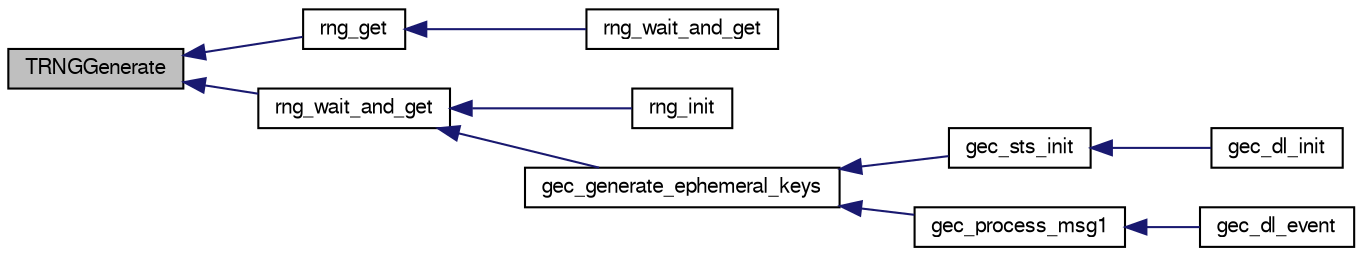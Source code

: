 digraph "TRNGGenerate"
{
  edge [fontname="FreeSans",fontsize="10",labelfontname="FreeSans",labelfontsize="10"];
  node [fontname="FreeSans",fontsize="10",shape=record];
  rankdir="LR";
  Node1 [label="TRNGGenerate",height=0.2,width=0.4,color="black", fillcolor="grey75", style="filled", fontcolor="black"];
  Node1 -> Node2 [dir="back",color="midnightblue",fontsize="10",style="solid",fontname="FreeSans"];
  Node2 [label="rng_get",height=0.2,width=0.4,color="black", fillcolor="white", style="filled",URL="$rng_8h.html#a44387fcb7ecd6d2f064471e3312a1c5f"];
  Node2 -> Node3 [dir="back",color="midnightblue",fontsize="10",style="solid",fontname="FreeSans"];
  Node3 [label="rng_wait_and_get",height=0.2,width=0.4,color="black", fillcolor="white", style="filled",URL="$sim_2mcu__periph_2rng__arch_8c.html#a820694eb7a21338e91e79f50a3a241ea"];
  Node1 -> Node4 [dir="back",color="midnightblue",fontsize="10",style="solid",fontname="FreeSans"];
  Node4 [label="rng_wait_and_get",height=0.2,width=0.4,color="black", fillcolor="white", style="filled",URL="$rng_8h.html#a820694eb7a21338e91e79f50a3a241ea"];
  Node4 -> Node5 [dir="back",color="midnightblue",fontsize="10",style="solid",fontname="FreeSans"];
  Node5 [label="rng_init",height=0.2,width=0.4,color="black", fillcolor="white", style="filled",URL="$stm32_2mcu__periph_2rng__arch_8c.html#ad5a3df3d0092f55f6ea54ccaa7daf3dc"];
  Node4 -> Node6 [dir="back",color="midnightblue",fontsize="10",style="solid",fontname="FreeSans"];
  Node6 [label="gec_generate_ephemeral_keys",height=0.2,width=0.4,color="black", fillcolor="white", style="filled",URL="$gec_8h.html#a7dabc3297585157dc9719ba30d72216d",tooltip="Generate private and public key pairs for future use. "];
  Node6 -> Node7 [dir="back",color="midnightblue",fontsize="10",style="solid",fontname="FreeSans"];
  Node7 [label="gec_sts_init",height=0.2,width=0.4,color="black", fillcolor="white", style="filled",URL="$gec_8h.html#a783c995c432b56912728d12f05f84db0"];
  Node7 -> Node8 [dir="back",color="midnightblue",fontsize="10",style="solid",fontname="FreeSans"];
  Node8 [label="gec_dl_init",height=0.2,width=0.4,color="black", fillcolor="white", style="filled",URL="$gec__dl_8h.html#a1b386361ab9d7dfaa9782194d065df18",tooltip="Init function. "];
  Node6 -> Node9 [dir="back",color="midnightblue",fontsize="10",style="solid",fontname="FreeSans"];
  Node9 [label="gec_process_msg1",height=0.2,width=0.4,color="black", fillcolor="white", style="filled",URL="$gec__dl_8h.html#ad4f92ea52a517934ff6b8eab95cfead5",tooltip="NOTE: for RESPONDER party only Process incoming message (expected MSG1) if the right (KEY_EXCHANGE) m..."];
  Node9 -> Node10 [dir="back",color="midnightblue",fontsize="10",style="solid",fontname="FreeSans"];
  Node10 [label="gec_dl_event",height=0.2,width=0.4,color="black", fillcolor="white", style="filled",URL="$gec__dl_8h.html#a7645c559a6c4a5f611acab677af4a579",tooltip="Datalink Event. "];
}
